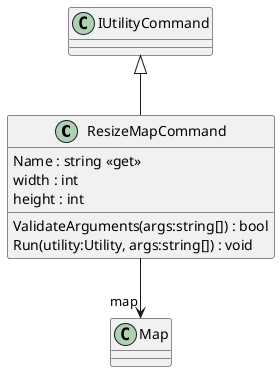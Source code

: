@startuml
class ResizeMapCommand {
    Name : string <<get>>
    width : int
    height : int
    ValidateArguments(args:string[]) : bool
    Run(utility:Utility, args:string[]) : void
}
IUtilityCommand <|-- ResizeMapCommand
ResizeMapCommand --> "map" Map
@enduml
